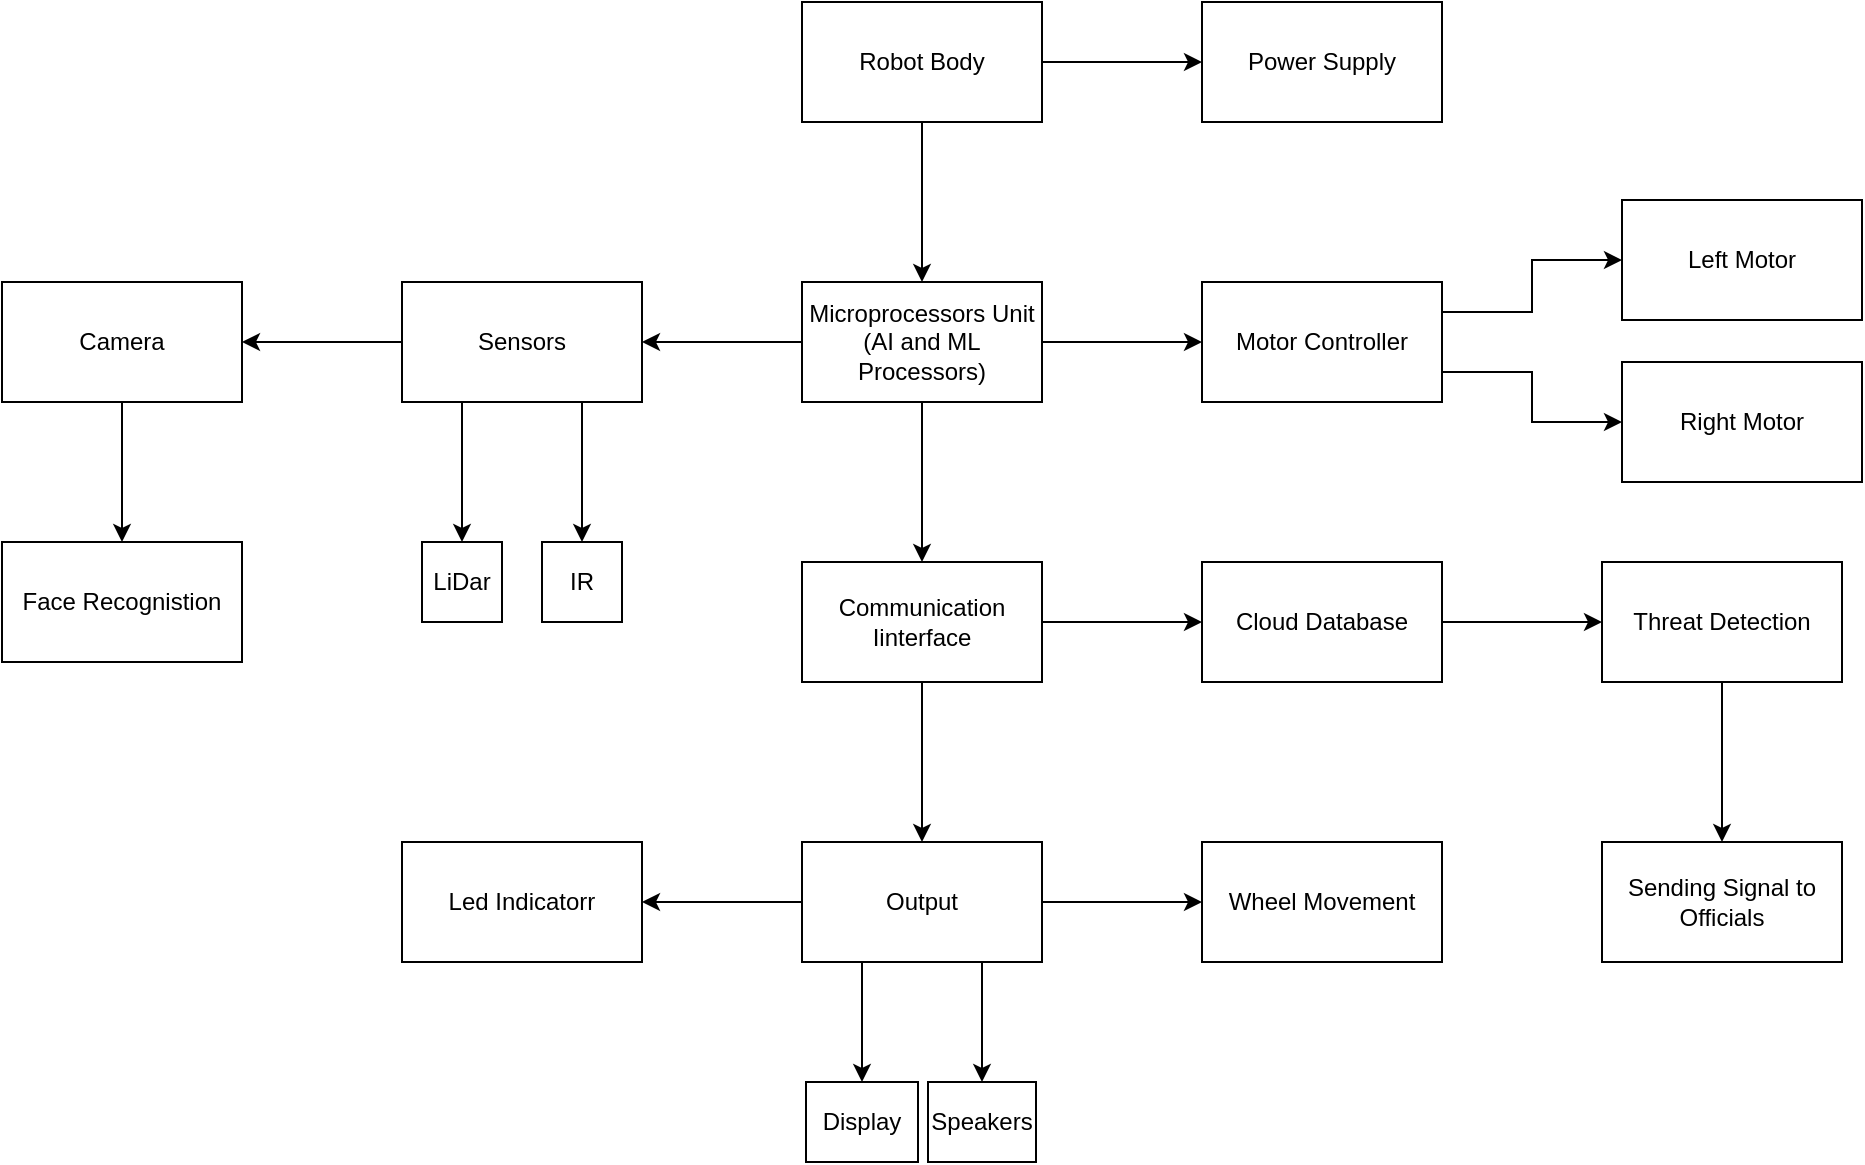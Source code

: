 <mxfile version="23.1.1" type="device">
  <diagram name="Page-1" id="ojrON2xXhMQXkjYOGtuz">
    <mxGraphModel dx="1984" dy="656" grid="1" gridSize="10" guides="1" tooltips="1" connect="1" arrows="1" fold="1" page="1" pageScale="1" pageWidth="850" pageHeight="1100" math="0" shadow="0">
      <root>
        <mxCell id="0" />
        <mxCell id="1" parent="0" />
        <mxCell id="2G1VLAfIAaZEDKw5QnQ_-3" value="" style="edgeStyle=orthogonalEdgeStyle;rounded=0;orthogonalLoop=1;jettySize=auto;html=1;" parent="1" source="2G1VLAfIAaZEDKw5QnQ_-1" target="2G1VLAfIAaZEDKw5QnQ_-2" edge="1">
          <mxGeometry relative="1" as="geometry" />
        </mxCell>
        <mxCell id="2G1VLAfIAaZEDKw5QnQ_-32" style="edgeStyle=orthogonalEdgeStyle;rounded=0;orthogonalLoop=1;jettySize=auto;html=1;exitX=1;exitY=0.5;exitDx=0;exitDy=0;entryX=0;entryY=0.5;entryDx=0;entryDy=0;" parent="1" source="2G1VLAfIAaZEDKw5QnQ_-1" target="2G1VLAfIAaZEDKw5QnQ_-30" edge="1">
          <mxGeometry relative="1" as="geometry" />
        </mxCell>
        <mxCell id="2G1VLAfIAaZEDKw5QnQ_-1" value="Robot Body" style="rounded=0;whiteSpace=wrap;html=1;" parent="1" vertex="1">
          <mxGeometry x="350" y="210" width="120" height="60" as="geometry" />
        </mxCell>
        <mxCell id="2G1VLAfIAaZEDKw5QnQ_-5" value="" style="edgeStyle=orthogonalEdgeStyle;rounded=0;orthogonalLoop=1;jettySize=auto;html=1;" parent="1" source="2G1VLAfIAaZEDKw5QnQ_-2" target="2G1VLAfIAaZEDKw5QnQ_-4" edge="1">
          <mxGeometry relative="1" as="geometry" />
        </mxCell>
        <mxCell id="2G1VLAfIAaZEDKw5QnQ_-7" value="" style="edgeStyle=orthogonalEdgeStyle;rounded=0;orthogonalLoop=1;jettySize=auto;html=1;" parent="1" source="2G1VLAfIAaZEDKw5QnQ_-2" target="2G1VLAfIAaZEDKw5QnQ_-6" edge="1">
          <mxGeometry relative="1" as="geometry" />
        </mxCell>
        <mxCell id="2G1VLAfIAaZEDKw5QnQ_-34" value="" style="edgeStyle=orthogonalEdgeStyle;rounded=0;orthogonalLoop=1;jettySize=auto;html=1;" parent="1" source="2G1VLAfIAaZEDKw5QnQ_-2" target="2G1VLAfIAaZEDKw5QnQ_-33" edge="1">
          <mxGeometry relative="1" as="geometry" />
        </mxCell>
        <mxCell id="2G1VLAfIAaZEDKw5QnQ_-2" value="Microprocessors Unit&lt;br&gt;(AI and ML Processors)" style="rounded=0;whiteSpace=wrap;html=1;" parent="1" vertex="1">
          <mxGeometry x="350" y="350" width="120" height="60" as="geometry" />
        </mxCell>
        <mxCell id="2G1VLAfIAaZEDKw5QnQ_-21" value="" style="edgeStyle=orthogonalEdgeStyle;rounded=0;orthogonalLoop=1;jettySize=auto;html=1;" parent="1" source="2G1VLAfIAaZEDKw5QnQ_-4" target="2G1VLAfIAaZEDKw5QnQ_-20" edge="1">
          <mxGeometry relative="1" as="geometry" />
        </mxCell>
        <mxCell id="GFqMSOZH23a6w4tj7z9p-2" value="" style="edgeStyle=orthogonalEdgeStyle;rounded=0;orthogonalLoop=1;jettySize=auto;html=1;" parent="1" source="2G1VLAfIAaZEDKw5QnQ_-4" target="GFqMSOZH23a6w4tj7z9p-1" edge="1">
          <mxGeometry relative="1" as="geometry" />
        </mxCell>
        <mxCell id="2G1VLAfIAaZEDKw5QnQ_-4" value="Communication Iinterface" style="rounded=0;whiteSpace=wrap;html=1;" parent="1" vertex="1">
          <mxGeometry x="350" y="490" width="120" height="60" as="geometry" />
        </mxCell>
        <mxCell id="2G1VLAfIAaZEDKw5QnQ_-10" style="edgeStyle=orthogonalEdgeStyle;rounded=0;orthogonalLoop=1;jettySize=auto;html=1;exitX=0.25;exitY=1;exitDx=0;exitDy=0;" parent="1" source="2G1VLAfIAaZEDKw5QnQ_-6" edge="1">
          <mxGeometry relative="1" as="geometry">
            <mxPoint x="180" y="480" as="targetPoint" />
          </mxGeometry>
        </mxCell>
        <mxCell id="2G1VLAfIAaZEDKw5QnQ_-11" style="edgeStyle=orthogonalEdgeStyle;rounded=0;orthogonalLoop=1;jettySize=auto;html=1;exitX=0.75;exitY=1;exitDx=0;exitDy=0;" parent="1" source="2G1VLAfIAaZEDKw5QnQ_-6" edge="1">
          <mxGeometry relative="1" as="geometry">
            <mxPoint x="240" y="480" as="targetPoint" />
          </mxGeometry>
        </mxCell>
        <mxCell id="GFqMSOZH23a6w4tj7z9p-6" value="" style="edgeStyle=orthogonalEdgeStyle;rounded=0;orthogonalLoop=1;jettySize=auto;html=1;" parent="1" source="2G1VLAfIAaZEDKw5QnQ_-6" target="GFqMSOZH23a6w4tj7z9p-5" edge="1">
          <mxGeometry relative="1" as="geometry" />
        </mxCell>
        <mxCell id="2G1VLAfIAaZEDKw5QnQ_-6" value="Sensors" style="rounded=0;whiteSpace=wrap;html=1;" parent="1" vertex="1">
          <mxGeometry x="150" y="350" width="120" height="60" as="geometry" />
        </mxCell>
        <mxCell id="2G1VLAfIAaZEDKw5QnQ_-13" value="LiDar" style="rounded=0;whiteSpace=wrap;html=1;" parent="1" vertex="1">
          <mxGeometry x="160" y="480" width="40" height="40" as="geometry" />
        </mxCell>
        <mxCell id="2G1VLAfIAaZEDKw5QnQ_-15" value="IR" style="rounded=0;whiteSpace=wrap;html=1;" parent="1" vertex="1">
          <mxGeometry x="220" y="480" width="40" height="40" as="geometry" />
        </mxCell>
        <mxCell id="2G1VLAfIAaZEDKw5QnQ_-25" style="edgeStyle=orthogonalEdgeStyle;rounded=0;orthogonalLoop=1;jettySize=auto;html=1;exitX=0.25;exitY=1;exitDx=0;exitDy=0;" parent="1" source="2G1VLAfIAaZEDKw5QnQ_-20" target="2G1VLAfIAaZEDKw5QnQ_-22" edge="1">
          <mxGeometry relative="1" as="geometry" />
        </mxCell>
        <mxCell id="2G1VLAfIAaZEDKw5QnQ_-26" style="edgeStyle=orthogonalEdgeStyle;rounded=0;orthogonalLoop=1;jettySize=auto;html=1;exitX=0.75;exitY=1;exitDx=0;exitDy=0;entryX=0.5;entryY=0;entryDx=0;entryDy=0;" parent="1" source="2G1VLAfIAaZEDKw5QnQ_-20" target="2G1VLAfIAaZEDKw5QnQ_-23" edge="1">
          <mxGeometry relative="1" as="geometry" />
        </mxCell>
        <mxCell id="2G1VLAfIAaZEDKw5QnQ_-36" value="" style="edgeStyle=orthogonalEdgeStyle;rounded=0;orthogonalLoop=1;jettySize=auto;html=1;" parent="1" source="2G1VLAfIAaZEDKw5QnQ_-20" target="2G1VLAfIAaZEDKw5QnQ_-35" edge="1">
          <mxGeometry relative="1" as="geometry" />
        </mxCell>
        <mxCell id="2G1VLAfIAaZEDKw5QnQ_-38" value="" style="edgeStyle=orthogonalEdgeStyle;rounded=0;orthogonalLoop=1;jettySize=auto;html=1;" parent="1" source="2G1VLAfIAaZEDKw5QnQ_-20" target="2G1VLAfIAaZEDKw5QnQ_-37" edge="1">
          <mxGeometry relative="1" as="geometry" />
        </mxCell>
        <mxCell id="2G1VLAfIAaZEDKw5QnQ_-20" value="Output" style="rounded=0;whiteSpace=wrap;html=1;" parent="1" vertex="1">
          <mxGeometry x="350" y="630" width="120" height="60" as="geometry" />
        </mxCell>
        <mxCell id="2G1VLAfIAaZEDKw5QnQ_-22" value="Display" style="rounded=0;whiteSpace=wrap;html=1;" parent="1" vertex="1">
          <mxGeometry x="352" y="750" width="56" height="40" as="geometry" />
        </mxCell>
        <mxCell id="2G1VLAfIAaZEDKw5QnQ_-23" value="Speakers" style="rounded=0;whiteSpace=wrap;html=1;" parent="1" vertex="1">
          <mxGeometry x="413" y="750" width="54" height="40" as="geometry" />
        </mxCell>
        <mxCell id="2G1VLAfIAaZEDKw5QnQ_-30" value="Power Supply" style="rounded=0;whiteSpace=wrap;html=1;" parent="1" vertex="1">
          <mxGeometry x="550" y="210" width="120" height="60" as="geometry" />
        </mxCell>
        <mxCell id="tFfozhbYbTpiMVigfBFG-5" style="edgeStyle=orthogonalEdgeStyle;rounded=0;orthogonalLoop=1;jettySize=auto;html=1;exitX=1;exitY=0.25;exitDx=0;exitDy=0;entryX=0;entryY=0.5;entryDx=0;entryDy=0;" edge="1" parent="1" source="2G1VLAfIAaZEDKw5QnQ_-33" target="tFfozhbYbTpiMVigfBFG-2">
          <mxGeometry relative="1" as="geometry" />
        </mxCell>
        <mxCell id="tFfozhbYbTpiMVigfBFG-6" style="edgeStyle=orthogonalEdgeStyle;rounded=0;orthogonalLoop=1;jettySize=auto;html=1;exitX=1;exitY=0.75;exitDx=0;exitDy=0;entryX=0;entryY=0.5;entryDx=0;entryDy=0;" edge="1" parent="1" source="2G1VLAfIAaZEDKw5QnQ_-33" target="tFfozhbYbTpiMVigfBFG-4">
          <mxGeometry relative="1" as="geometry" />
        </mxCell>
        <mxCell id="2G1VLAfIAaZEDKw5QnQ_-33" value="Motor Controller" style="rounded=0;whiteSpace=wrap;html=1;" parent="1" vertex="1">
          <mxGeometry x="550" y="350" width="120" height="60" as="geometry" />
        </mxCell>
        <mxCell id="2G1VLAfIAaZEDKw5QnQ_-35" value="Led Indicatorr" style="rounded=0;whiteSpace=wrap;html=1;" parent="1" vertex="1">
          <mxGeometry x="150" y="630" width="120" height="60" as="geometry" />
        </mxCell>
        <mxCell id="2G1VLAfIAaZEDKw5QnQ_-37" value="Wheel Movement" style="rounded=0;whiteSpace=wrap;html=1;" parent="1" vertex="1">
          <mxGeometry x="550" y="630" width="120" height="60" as="geometry" />
        </mxCell>
        <mxCell id="GFqMSOZH23a6w4tj7z9p-4" value="" style="edgeStyle=orthogonalEdgeStyle;rounded=0;orthogonalLoop=1;jettySize=auto;html=1;" parent="1" source="GFqMSOZH23a6w4tj7z9p-1" target="GFqMSOZH23a6w4tj7z9p-3" edge="1">
          <mxGeometry relative="1" as="geometry" />
        </mxCell>
        <mxCell id="GFqMSOZH23a6w4tj7z9p-1" value="Cloud Database" style="rounded=0;whiteSpace=wrap;html=1;" parent="1" vertex="1">
          <mxGeometry x="550" y="490" width="120" height="60" as="geometry" />
        </mxCell>
        <mxCell id="GFqMSOZH23a6w4tj7z9p-10" value="" style="edgeStyle=orthogonalEdgeStyle;rounded=0;orthogonalLoop=1;jettySize=auto;html=1;" parent="1" source="GFqMSOZH23a6w4tj7z9p-3" target="GFqMSOZH23a6w4tj7z9p-9" edge="1">
          <mxGeometry relative="1" as="geometry" />
        </mxCell>
        <mxCell id="GFqMSOZH23a6w4tj7z9p-3" value="Threat Detection" style="rounded=0;whiteSpace=wrap;html=1;" parent="1" vertex="1">
          <mxGeometry x="750" y="490" width="120" height="60" as="geometry" />
        </mxCell>
        <mxCell id="GFqMSOZH23a6w4tj7z9p-8" value="" style="edgeStyle=orthogonalEdgeStyle;rounded=0;orthogonalLoop=1;jettySize=auto;html=1;" parent="1" source="GFqMSOZH23a6w4tj7z9p-5" target="GFqMSOZH23a6w4tj7z9p-7" edge="1">
          <mxGeometry relative="1" as="geometry" />
        </mxCell>
        <mxCell id="GFqMSOZH23a6w4tj7z9p-5" value="Camera" style="rounded=0;whiteSpace=wrap;html=1;" parent="1" vertex="1">
          <mxGeometry x="-50" y="350" width="120" height="60" as="geometry" />
        </mxCell>
        <mxCell id="GFqMSOZH23a6w4tj7z9p-7" value="Face Recognistion" style="rounded=0;whiteSpace=wrap;html=1;" parent="1" vertex="1">
          <mxGeometry x="-50" y="480" width="120" height="60" as="geometry" />
        </mxCell>
        <mxCell id="GFqMSOZH23a6w4tj7z9p-9" value="Sending Signal to Officials" style="rounded=0;whiteSpace=wrap;html=1;" parent="1" vertex="1">
          <mxGeometry x="750" y="630" width="120" height="60" as="geometry" />
        </mxCell>
        <mxCell id="tFfozhbYbTpiMVigfBFG-2" value="Left Motor" style="rounded=0;whiteSpace=wrap;html=1;" vertex="1" parent="1">
          <mxGeometry x="760" y="309" width="120" height="60" as="geometry" />
        </mxCell>
        <mxCell id="tFfozhbYbTpiMVigfBFG-4" value="Right Motor" style="rounded=0;whiteSpace=wrap;html=1;" vertex="1" parent="1">
          <mxGeometry x="760" y="390" width="120" height="60" as="geometry" />
        </mxCell>
      </root>
    </mxGraphModel>
  </diagram>
</mxfile>
